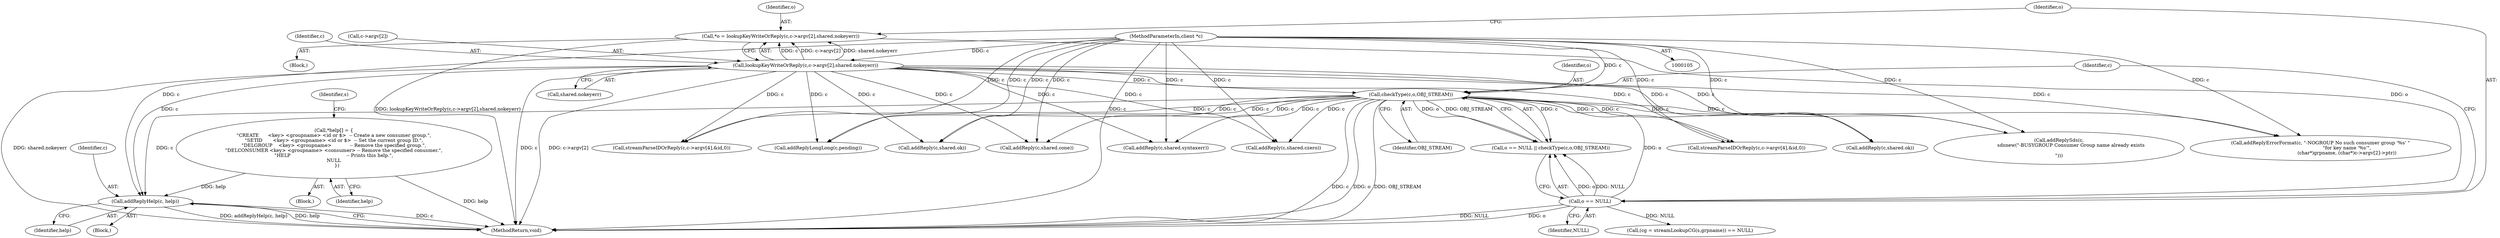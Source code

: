 digraph "0_redis_c04082cf138f1f51cedf05ee9ad36fb6763cafc6@pointer" {
"1000422" [label="(Call,addReplyHelp(c, help))"];
"1000158" [label="(Call,checkType(c,o,OBJ_STREAM))"];
"1000143" [label="(Call,lookupKeyWriteOrReply(c,c->argv[2],shared.nokeyerr))"];
"1000106" [label="(MethodParameterIn,client *c)"];
"1000155" [label="(Call,o == NULL)"];
"1000141" [label="(Call,*o = lookupKeyWriteOrReply(c,c->argv[2],shared.nokeyerr))"];
"1000109" [label="(Call,*help[] = {\n\"CREATE      <key> <groupname> <id or $>  -- Create a new consumer group.\",\n\"SETID       <key> <groupname> <id or $>  -- Set the current group ID.\",\n\"DELGROUP    <key> <groupname>            -- Remove the specified group.\",\n\"DELCONSUMER <key> <groupname> <consumer> -- Remove the specified conusmer.\",\n\"HELP                                     -- Prints this help.\",\nNULL\n    })"];
"1000154" [label="(Call,o == NULL || checkType(c,o,OBJ_STREAM))"];
"1000282" [label="(Call,addReplySds(c,\n                sdsnew(\"-BUSYGROUP Consumer Group name already exists\r\n\")))"];
"1000142" [label="(Identifier,o)"];
"1000371" [label="(Call,addReply(c,shared.cone))"];
"1000245" [label="(Call,streamParseIDOrReply(c,c->argv[4],&id,0))"];
"1000110" [label="(Identifier,help)"];
"1000109" [label="(Call,*help[] = {\n\"CREATE      <key> <groupname> <id or $>  -- Create a new consumer group.\",\n\"SETID       <key> <groupname> <id or $>  -- Set the current group ID.\",\n\"DELGROUP    <key> <groupname>            -- Remove the specified group.\",\n\"DELCONSUMER <key> <groupname> <consumer> -- Remove the specified conusmer.\",\n\"HELP                                     -- Prints this help.\",\nNULL\n    })"];
"1000196" [label="(Call,addReplyErrorFormat(c, \"-NOGROUP No such consumer group '%s' \"\n                                   \"for key name '%s'\",\n                                   (char*)grpname, (char*)c->argv[2]->ptr))"];
"1000155" [label="(Call,o == NULL)"];
"1000320" [label="(Call,streamParseIDOrReply(c,c->argv[4],&id,0))"];
"1000179" [label="(Call,(cg = streamLookupCG(s,grpname)) == NULL)"];
"1000422" [label="(Call,addReplyHelp(c, help))"];
"1000432" [label="(MethodReturn,void)"];
"1000271" [label="(Call,addReply(c,shared.ok))"];
"1000139" [label="(Block,)"];
"1000113" [label="(Identifier,s)"];
"1000159" [label="(Identifier,c)"];
"1000408" [label="(Call,addReplyLongLong(c,pending))"];
"1000427" [label="(Call,addReply(c,shared.syntaxerr))"];
"1000145" [label="(Call,c->argv[2])"];
"1000378" [label="(Call,addReply(c,shared.czero))"];
"1000161" [label="(Identifier,OBJ_STREAM)"];
"1000144" [label="(Identifier,c)"];
"1000143" [label="(Call,lookupKeyWriteOrReply(c,c->argv[2],shared.nokeyerr))"];
"1000150" [label="(Call,shared.nokeyerr)"];
"1000160" [label="(Identifier,o)"];
"1000424" [label="(Identifier,help)"];
"1000107" [label="(Block,)"];
"1000141" [label="(Call,*o = lookupKeyWriteOrReply(c,c->argv[2],shared.nokeyerr))"];
"1000156" [label="(Identifier,o)"];
"1000106" [label="(MethodParameterIn,client *c)"];
"1000338" [label="(Call,addReply(c,shared.ok))"];
"1000158" [label="(Call,checkType(c,o,OBJ_STREAM))"];
"1000157" [label="(Identifier,NULL)"];
"1000423" [label="(Identifier,c)"];
"1000421" [label="(Block,)"];
"1000422" -> "1000421"  [label="AST: "];
"1000422" -> "1000424"  [label="CFG: "];
"1000423" -> "1000422"  [label="AST: "];
"1000424" -> "1000422"  [label="AST: "];
"1000432" -> "1000422"  [label="CFG: "];
"1000422" -> "1000432"  [label="DDG: c"];
"1000422" -> "1000432"  [label="DDG: addReplyHelp(c, help)"];
"1000422" -> "1000432"  [label="DDG: help"];
"1000158" -> "1000422"  [label="DDG: c"];
"1000143" -> "1000422"  [label="DDG: c"];
"1000106" -> "1000422"  [label="DDG: c"];
"1000109" -> "1000422"  [label="DDG: help"];
"1000158" -> "1000154"  [label="AST: "];
"1000158" -> "1000161"  [label="CFG: "];
"1000159" -> "1000158"  [label="AST: "];
"1000160" -> "1000158"  [label="AST: "];
"1000161" -> "1000158"  [label="AST: "];
"1000154" -> "1000158"  [label="CFG: "];
"1000158" -> "1000432"  [label="DDG: c"];
"1000158" -> "1000432"  [label="DDG: o"];
"1000158" -> "1000432"  [label="DDG: OBJ_STREAM"];
"1000158" -> "1000154"  [label="DDG: c"];
"1000158" -> "1000154"  [label="DDG: o"];
"1000158" -> "1000154"  [label="DDG: OBJ_STREAM"];
"1000143" -> "1000158"  [label="DDG: c"];
"1000106" -> "1000158"  [label="DDG: c"];
"1000155" -> "1000158"  [label="DDG: o"];
"1000158" -> "1000196"  [label="DDG: c"];
"1000158" -> "1000245"  [label="DDG: c"];
"1000158" -> "1000271"  [label="DDG: c"];
"1000158" -> "1000282"  [label="DDG: c"];
"1000158" -> "1000320"  [label="DDG: c"];
"1000158" -> "1000338"  [label="DDG: c"];
"1000158" -> "1000371"  [label="DDG: c"];
"1000158" -> "1000378"  [label="DDG: c"];
"1000158" -> "1000408"  [label="DDG: c"];
"1000158" -> "1000427"  [label="DDG: c"];
"1000143" -> "1000141"  [label="AST: "];
"1000143" -> "1000150"  [label="CFG: "];
"1000144" -> "1000143"  [label="AST: "];
"1000145" -> "1000143"  [label="AST: "];
"1000150" -> "1000143"  [label="AST: "];
"1000141" -> "1000143"  [label="CFG: "];
"1000143" -> "1000432"  [label="DDG: c"];
"1000143" -> "1000432"  [label="DDG: c->argv[2]"];
"1000143" -> "1000432"  [label="DDG: shared.nokeyerr"];
"1000143" -> "1000141"  [label="DDG: c"];
"1000143" -> "1000141"  [label="DDG: c->argv[2]"];
"1000143" -> "1000141"  [label="DDG: shared.nokeyerr"];
"1000106" -> "1000143"  [label="DDG: c"];
"1000143" -> "1000196"  [label="DDG: c"];
"1000143" -> "1000245"  [label="DDG: c"];
"1000143" -> "1000271"  [label="DDG: c"];
"1000143" -> "1000282"  [label="DDG: c"];
"1000143" -> "1000320"  [label="DDG: c"];
"1000143" -> "1000338"  [label="DDG: c"];
"1000143" -> "1000371"  [label="DDG: c"];
"1000143" -> "1000378"  [label="DDG: c"];
"1000143" -> "1000408"  [label="DDG: c"];
"1000143" -> "1000427"  [label="DDG: c"];
"1000106" -> "1000105"  [label="AST: "];
"1000106" -> "1000432"  [label="DDG: c"];
"1000106" -> "1000196"  [label="DDG: c"];
"1000106" -> "1000245"  [label="DDG: c"];
"1000106" -> "1000271"  [label="DDG: c"];
"1000106" -> "1000282"  [label="DDG: c"];
"1000106" -> "1000320"  [label="DDG: c"];
"1000106" -> "1000338"  [label="DDG: c"];
"1000106" -> "1000371"  [label="DDG: c"];
"1000106" -> "1000378"  [label="DDG: c"];
"1000106" -> "1000408"  [label="DDG: c"];
"1000106" -> "1000427"  [label="DDG: c"];
"1000155" -> "1000154"  [label="AST: "];
"1000155" -> "1000157"  [label="CFG: "];
"1000156" -> "1000155"  [label="AST: "];
"1000157" -> "1000155"  [label="AST: "];
"1000159" -> "1000155"  [label="CFG: "];
"1000154" -> "1000155"  [label="CFG: "];
"1000155" -> "1000432"  [label="DDG: NULL"];
"1000155" -> "1000432"  [label="DDG: o"];
"1000155" -> "1000154"  [label="DDG: o"];
"1000155" -> "1000154"  [label="DDG: NULL"];
"1000141" -> "1000155"  [label="DDG: o"];
"1000155" -> "1000179"  [label="DDG: NULL"];
"1000141" -> "1000139"  [label="AST: "];
"1000142" -> "1000141"  [label="AST: "];
"1000156" -> "1000141"  [label="CFG: "];
"1000141" -> "1000432"  [label="DDG: lookupKeyWriteOrReply(c,c->argv[2],shared.nokeyerr)"];
"1000109" -> "1000107"  [label="AST: "];
"1000109" -> "1000110"  [label="CFG: "];
"1000110" -> "1000109"  [label="AST: "];
"1000113" -> "1000109"  [label="CFG: "];
"1000109" -> "1000432"  [label="DDG: help"];
}
